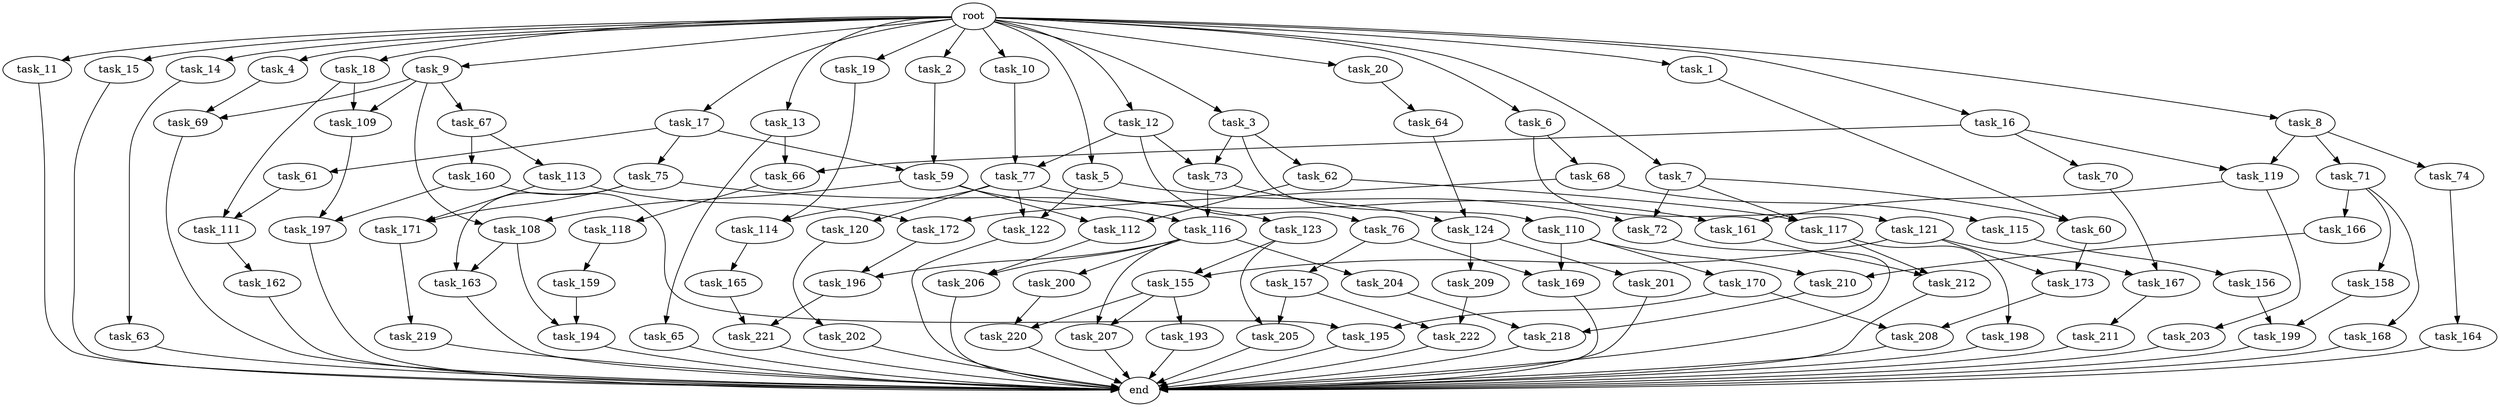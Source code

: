 digraph G {
  root [size="0.000000"];
  task_1 [size="1.024000"];
  task_2 [size="1.024000"];
  task_3 [size="1.024000"];
  task_4 [size="1.024000"];
  task_5 [size="1.024000"];
  task_6 [size="1.024000"];
  task_7 [size="1.024000"];
  task_8 [size="1.024000"];
  task_9 [size="1.024000"];
  task_10 [size="1.024000"];
  task_11 [size="1.024000"];
  task_12 [size="1.024000"];
  task_13 [size="1.024000"];
  task_14 [size="1.024000"];
  task_15 [size="1.024000"];
  task_16 [size="1.024000"];
  task_17 [size="1.024000"];
  task_18 [size="1.024000"];
  task_19 [size="1.024000"];
  task_20 [size="1.024000"];
  task_59 [size="429496729.600000"];
  task_60 [size="687194767.360000"];
  task_61 [size="214748364.800000"];
  task_62 [size="420906795.008000"];
  task_63 [size="34359738.368000"];
  task_64 [size="549755813.888000"];
  task_65 [size="137438953.472000"];
  task_66 [size="171798691.840000"];
  task_67 [size="77309411.328000"];
  task_68 [size="309237645.312000"];
  task_69 [size="154618822.656000"];
  task_70 [size="34359738.368000"];
  task_71 [size="137438953.472000"];
  task_72 [size="446676598.784000"];
  task_73 [size="455266533.376000"];
  task_74 [size="137438953.472000"];
  task_75 [size="214748364.800000"];
  task_76 [size="34359738.368000"];
  task_77 [size="455266533.376000"];
  task_108 [size="936302870.528000"];
  task_109 [size="773094113.280000"];
  task_110 [size="420906795.008000"];
  task_111 [size="1391569403.904000"];
  task_112 [size="893353197.568000"];
  task_113 [size="549755813.888000"];
  task_114 [size="214748364.800000"];
  task_115 [size="214748364.800000"];
  task_116 [size="893353197.568000"];
  task_117 [size="171798691.840000"];
  task_118 [size="34359738.368000"];
  task_119 [size="171798691.840000"];
  task_120 [size="137438953.472000"];
  task_121 [size="309237645.312000"];
  task_122 [size="446676598.784000"];
  task_123 [size="137438953.472000"];
  task_124 [size="730144440.320000"];
  task_155 [size="171798691.840000"];
  task_156 [size="77309411.328000"];
  task_157 [size="309237645.312000"];
  task_158 [size="34359738.368000"];
  task_159 [size="858993459.200000"];
  task_160 [size="549755813.888000"];
  task_161 [size="171798691.840000"];
  task_162 [size="858993459.200000"];
  task_163 [size="687194767.360000"];
  task_164 [size="695784701.952000"];
  task_165 [size="77309411.328000"];
  task_166 [size="34359738.368000"];
  task_167 [size="249108103.168000"];
  task_168 [size="34359738.368000"];
  task_169 [size="1005022347.264000"];
  task_170 [size="695784701.952000"];
  task_171 [size="171798691.840000"];
  task_172 [size="249108103.168000"];
  task_173 [size="249108103.168000"];
  task_193 [size="695784701.952000"];
  task_194 [size="970662608.896000"];
  task_195 [size="558345748.480000"];
  task_196 [size="1408749273.088000"];
  task_197 [size="455266533.376000"];
  task_198 [size="34359738.368000"];
  task_199 [size="996432412.672000"];
  task_200 [size="549755813.888000"];
  task_201 [size="549755813.888000"];
  task_202 [size="34359738.368000"];
  task_203 [size="34359738.368000"];
  task_204 [size="549755813.888000"];
  task_205 [size="558345748.480000"];
  task_206 [size="1408749273.088000"];
  task_207 [size="1245540515.840000"];
  task_208 [size="214748364.800000"];
  task_209 [size="549755813.888000"];
  task_210 [size="833223655.424000"];
  task_211 [size="695784701.952000"];
  task_212 [size="111669149.696000"];
  task_218 [size="996432412.672000"];
  task_219 [size="695784701.952000"];
  task_220 [size="773094113.280000"];
  task_221 [size="1245540515.840000"];
  task_222 [size="1116691496.960000"];
  end [size="0.000000"];

  root -> task_1 [size="1.000000"];
  root -> task_2 [size="1.000000"];
  root -> task_3 [size="1.000000"];
  root -> task_4 [size="1.000000"];
  root -> task_5 [size="1.000000"];
  root -> task_6 [size="1.000000"];
  root -> task_7 [size="1.000000"];
  root -> task_8 [size="1.000000"];
  root -> task_9 [size="1.000000"];
  root -> task_10 [size="1.000000"];
  root -> task_11 [size="1.000000"];
  root -> task_12 [size="1.000000"];
  root -> task_13 [size="1.000000"];
  root -> task_14 [size="1.000000"];
  root -> task_15 [size="1.000000"];
  root -> task_16 [size="1.000000"];
  root -> task_17 [size="1.000000"];
  root -> task_18 [size="1.000000"];
  root -> task_19 [size="1.000000"];
  root -> task_20 [size="1.000000"];
  task_1 -> task_60 [size="536870912.000000"];
  task_2 -> task_59 [size="209715200.000000"];
  task_3 -> task_62 [size="411041792.000000"];
  task_3 -> task_73 [size="411041792.000000"];
  task_3 -> task_110 [size="411041792.000000"];
  task_4 -> task_69 [size="75497472.000000"];
  task_5 -> task_72 [size="301989888.000000"];
  task_5 -> task_122 [size="301989888.000000"];
  task_6 -> task_68 [size="301989888.000000"];
  task_6 -> task_121 [size="301989888.000000"];
  task_7 -> task_60 [size="134217728.000000"];
  task_7 -> task_72 [size="134217728.000000"];
  task_7 -> task_117 [size="134217728.000000"];
  task_8 -> task_71 [size="134217728.000000"];
  task_8 -> task_74 [size="134217728.000000"];
  task_8 -> task_119 [size="134217728.000000"];
  task_9 -> task_67 [size="75497472.000000"];
  task_9 -> task_69 [size="75497472.000000"];
  task_9 -> task_108 [size="75497472.000000"];
  task_9 -> task_109 [size="75497472.000000"];
  task_10 -> task_77 [size="411041792.000000"];
  task_11 -> end [size="1.000000"];
  task_12 -> task_73 [size="33554432.000000"];
  task_12 -> task_76 [size="33554432.000000"];
  task_12 -> task_77 [size="33554432.000000"];
  task_13 -> task_65 [size="134217728.000000"];
  task_13 -> task_66 [size="134217728.000000"];
  task_14 -> task_63 [size="33554432.000000"];
  task_15 -> end [size="1.000000"];
  task_16 -> task_66 [size="33554432.000000"];
  task_16 -> task_70 [size="33554432.000000"];
  task_16 -> task_119 [size="33554432.000000"];
  task_17 -> task_59 [size="209715200.000000"];
  task_17 -> task_61 [size="209715200.000000"];
  task_17 -> task_75 [size="209715200.000000"];
  task_18 -> task_109 [size="679477248.000000"];
  task_18 -> task_111 [size="679477248.000000"];
  task_19 -> task_114 [size="75497472.000000"];
  task_20 -> task_64 [size="536870912.000000"];
  task_59 -> task_108 [size="838860800.000000"];
  task_59 -> task_112 [size="838860800.000000"];
  task_59 -> task_116 [size="838860800.000000"];
  task_60 -> task_173 [size="209715200.000000"];
  task_61 -> task_111 [size="679477248.000000"];
  task_62 -> task_112 [size="33554432.000000"];
  task_62 -> task_117 [size="33554432.000000"];
  task_63 -> end [size="1.000000"];
  task_64 -> task_124 [size="679477248.000000"];
  task_65 -> end [size="1.000000"];
  task_66 -> task_118 [size="33554432.000000"];
  task_67 -> task_113 [size="536870912.000000"];
  task_67 -> task_160 [size="536870912.000000"];
  task_68 -> task_115 [size="209715200.000000"];
  task_68 -> task_172 [size="209715200.000000"];
  task_69 -> end [size="1.000000"];
  task_70 -> task_167 [size="209715200.000000"];
  task_71 -> task_158 [size="33554432.000000"];
  task_71 -> task_166 [size="33554432.000000"];
  task_71 -> task_168 [size="33554432.000000"];
  task_72 -> end [size="1.000000"];
  task_73 -> task_116 [size="33554432.000000"];
  task_73 -> task_124 [size="33554432.000000"];
  task_74 -> task_164 [size="679477248.000000"];
  task_75 -> task_123 [size="134217728.000000"];
  task_75 -> task_163 [size="134217728.000000"];
  task_75 -> task_171 [size="134217728.000000"];
  task_76 -> task_157 [size="301989888.000000"];
  task_76 -> task_169 [size="301989888.000000"];
  task_77 -> task_114 [size="134217728.000000"];
  task_77 -> task_120 [size="134217728.000000"];
  task_77 -> task_122 [size="134217728.000000"];
  task_77 -> task_161 [size="134217728.000000"];
  task_108 -> task_163 [size="536870912.000000"];
  task_108 -> task_194 [size="536870912.000000"];
  task_109 -> task_197 [size="33554432.000000"];
  task_110 -> task_169 [size="679477248.000000"];
  task_110 -> task_170 [size="679477248.000000"];
  task_110 -> task_210 [size="679477248.000000"];
  task_111 -> task_162 [size="838860800.000000"];
  task_112 -> task_206 [size="838860800.000000"];
  task_113 -> task_171 [size="33554432.000000"];
  task_113 -> task_172 [size="33554432.000000"];
  task_114 -> task_165 [size="75497472.000000"];
  task_115 -> task_156 [size="75497472.000000"];
  task_116 -> task_196 [size="536870912.000000"];
  task_116 -> task_200 [size="536870912.000000"];
  task_116 -> task_204 [size="536870912.000000"];
  task_116 -> task_206 [size="536870912.000000"];
  task_116 -> task_207 [size="536870912.000000"];
  task_117 -> task_198 [size="33554432.000000"];
  task_117 -> task_212 [size="33554432.000000"];
  task_118 -> task_159 [size="838860800.000000"];
  task_119 -> task_161 [size="33554432.000000"];
  task_119 -> task_203 [size="33554432.000000"];
  task_120 -> task_202 [size="33554432.000000"];
  task_121 -> task_155 [size="33554432.000000"];
  task_121 -> task_167 [size="33554432.000000"];
  task_121 -> task_173 [size="33554432.000000"];
  task_122 -> end [size="1.000000"];
  task_123 -> task_155 [size="134217728.000000"];
  task_123 -> task_205 [size="134217728.000000"];
  task_124 -> task_201 [size="536870912.000000"];
  task_124 -> task_209 [size="536870912.000000"];
  task_155 -> task_193 [size="679477248.000000"];
  task_155 -> task_207 [size="679477248.000000"];
  task_155 -> task_220 [size="679477248.000000"];
  task_156 -> task_199 [size="838860800.000000"];
  task_157 -> task_205 [size="411041792.000000"];
  task_157 -> task_222 [size="411041792.000000"];
  task_158 -> task_199 [size="134217728.000000"];
  task_159 -> task_194 [size="411041792.000000"];
  task_160 -> task_195 [size="411041792.000000"];
  task_160 -> task_197 [size="411041792.000000"];
  task_161 -> task_212 [size="75497472.000000"];
  task_162 -> end [size="1.000000"];
  task_163 -> end [size="1.000000"];
  task_164 -> end [size="1.000000"];
  task_165 -> task_221 [size="536870912.000000"];
  task_166 -> task_210 [size="134217728.000000"];
  task_167 -> task_211 [size="679477248.000000"];
  task_168 -> end [size="1.000000"];
  task_169 -> end [size="1.000000"];
  task_170 -> task_195 [size="134217728.000000"];
  task_170 -> task_208 [size="134217728.000000"];
  task_171 -> task_219 [size="679477248.000000"];
  task_172 -> task_196 [size="838860800.000000"];
  task_173 -> task_208 [size="75497472.000000"];
  task_193 -> end [size="1.000000"];
  task_194 -> end [size="1.000000"];
  task_195 -> end [size="1.000000"];
  task_196 -> task_221 [size="679477248.000000"];
  task_197 -> end [size="1.000000"];
  task_198 -> end [size="1.000000"];
  task_199 -> end [size="1.000000"];
  task_200 -> task_220 [size="75497472.000000"];
  task_201 -> end [size="1.000000"];
  task_202 -> end [size="1.000000"];
  task_203 -> end [size="1.000000"];
  task_204 -> task_218 [size="134217728.000000"];
  task_205 -> end [size="1.000000"];
  task_206 -> end [size="1.000000"];
  task_207 -> end [size="1.000000"];
  task_208 -> end [size="1.000000"];
  task_209 -> task_222 [size="679477248.000000"];
  task_210 -> task_218 [size="838860800.000000"];
  task_211 -> end [size="1.000000"];
  task_212 -> end [size="1.000000"];
  task_218 -> end [size="1.000000"];
  task_219 -> end [size="1.000000"];
  task_220 -> end [size="1.000000"];
  task_221 -> end [size="1.000000"];
  task_222 -> end [size="1.000000"];
}
